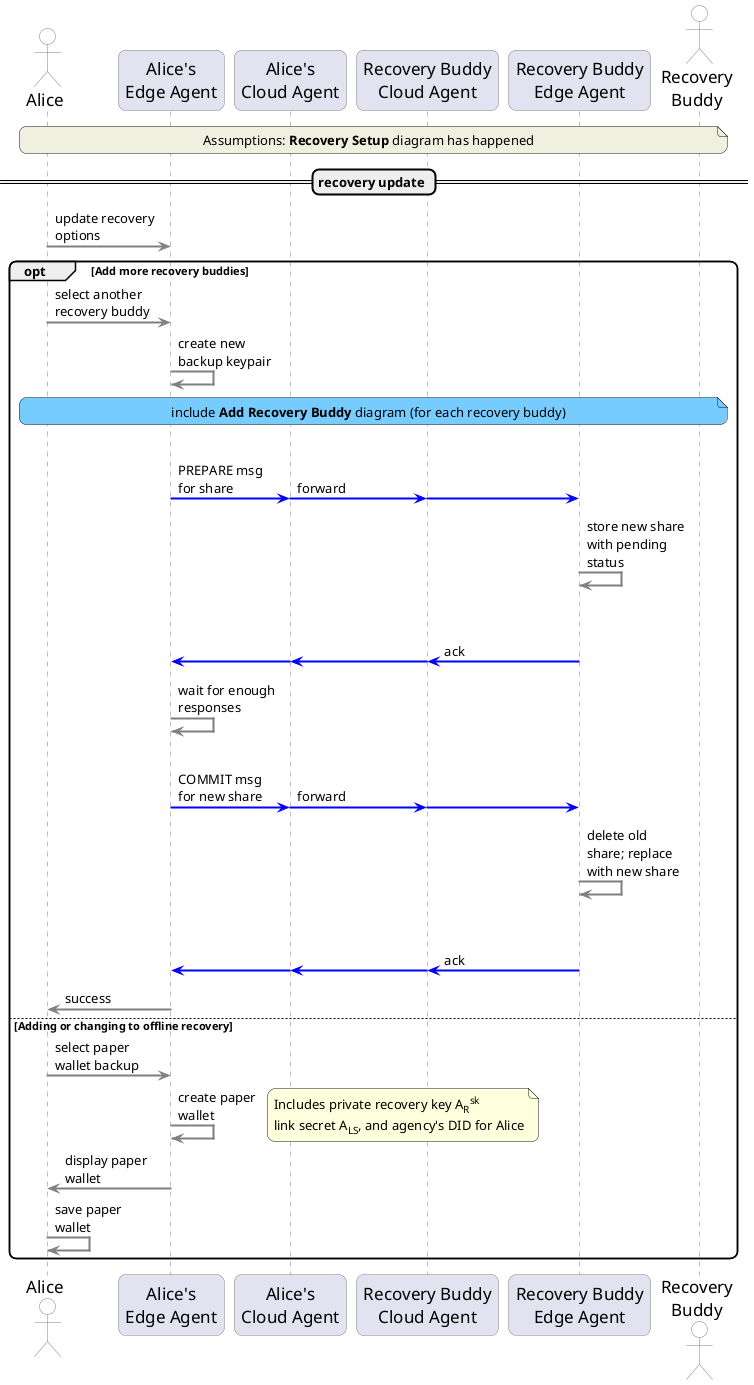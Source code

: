 @startuml
skinparam sequenceArrowThickness 2
skinparam roundcorner 15
skinparam maxmessagesize 100
skinparam sequence {
	ArrowColor grey
	LifeLineBorderColor grey
    ParticipantBorderColor grey
	boxbordercolor white
	ParticipantFontSize 17
	actorfontsize 17
	boxfontsize 17
	boxfontcolor grey
	ActorBorderColor grey
    Actorbackgroundcolor white
}

actor Alice as al
participant "Alice's\nEdge Agent" as aea
participant "Alice's\nCloud Agent" as aca
participant "Recovery Buddy\nCloud Agent" as rca
participant "Recovery Buddy\nEdge Agent" as rea
actor "Recovery\nBuddy" as rb1

note over al, rb1 #f0f0e0
Assumptions: <b>Recovery Setup</b> diagram has happened
end note

== recovery update ==

al -> aea: update recovery options
opt Add more recovery buddies
al -> aea: select another recovery buddy

aea -> aea: create new backup keypair

note over al, rb1 #77ccff
include <b>Add Recovery Buddy</b> diagram (for each recovery buddy)
end note

par2
aea -[#blue]> aca: PREPARE msg for share
else
aca -[#blue]> rca: \nforward
else
rca -[#blue]> rea: \n
end

rea -> rea: store new share with pending status

par2
rea -[#blue]> rca: \nack
else
rca -[#blue]> aca: \n
else
aca -[#blue]> aea:\n
end

aea -> aea: wait for enough responses

par2
aea -[#blue]> aca: COMMIT msg for new share
else
aca -[#blue]> rca: \nforward
else
rca -[#blue]> rea: \n
end

rea -> rea: delete old share; replace with new share

par2
rea -[#blue]> rca: \nack
else
rca -[#blue]> aca: \n
else
aca -[#blue]> aea: \n
end

aea -> al: success

else Adding or changing to offline recovery
al -> aea: select paper wallet backup
aea -> aea: create paper wallet
note right
Includes private recovery key A<sub>R</sub><sup>sk</sup>
link secret A<sub>LS</sub>, and agency's DID for Alice
end note
aea -> al: display paper wallet
al -> al: save paper wallet

end

@enduml
